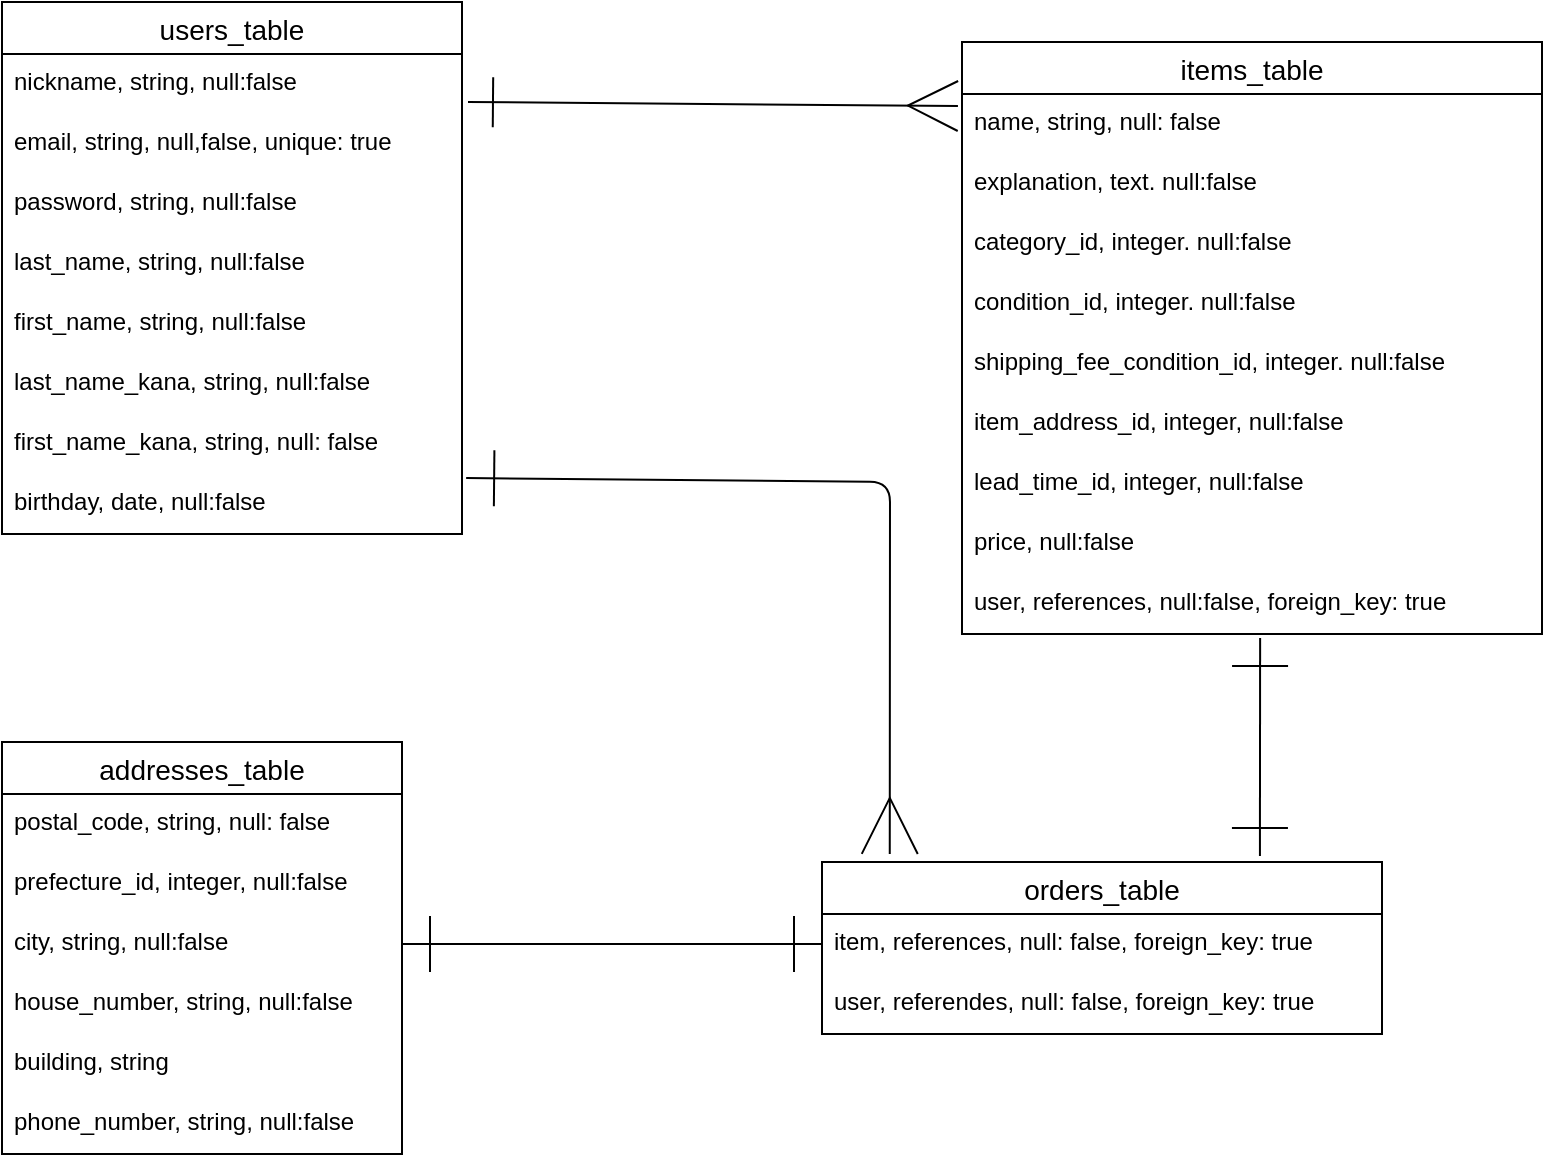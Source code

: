 <mxfile>
    <diagram id="eqPxfHjmdhKbgKj8DeQc" name="ページ1">
        <mxGraphModel dx="1066" dy="1916" grid="1" gridSize="10" guides="1" tooltips="1" connect="1" arrows="1" fold="1" page="1" pageScale="1" pageWidth="827" pageHeight="1169" math="0" shadow="0">
            <root>
                <mxCell id="0"/>
                <mxCell id="1" parent="0"/>
                <mxCell id="2" value="users_table" style="swimlane;fontStyle=0;childLayout=stackLayout;horizontal=1;startSize=26;horizontalStack=0;resizeParent=1;resizeParentMax=0;resizeLast=0;collapsible=1;marginBottom=0;align=center;fontSize=14;labelBackgroundColor=default;" parent="1" vertex="1">
                    <mxGeometry x="40" y="-200" width="230" height="266" as="geometry">
                        <mxRectangle x="10" y="240" width="50" height="26" as="alternateBounds"/>
                    </mxGeometry>
                </mxCell>
                <mxCell id="3" value="nickname, string, null:false" style="text;strokeColor=none;fillColor=none;spacingLeft=4;spacingRight=4;overflow=hidden;rotatable=0;points=[[0,0.5],[1,0.5]];portConstraint=eastwest;fontSize=12;" parent="2" vertex="1">
                    <mxGeometry y="26" width="230" height="30" as="geometry"/>
                </mxCell>
                <mxCell id="4" value="email, string, null,false, unique: true" style="text;strokeColor=none;fillColor=none;spacingLeft=4;spacingRight=4;overflow=hidden;rotatable=0;points=[[0,0.5],[1,0.5]];portConstraint=eastwest;fontSize=12;" parent="2" vertex="1">
                    <mxGeometry y="56" width="230" height="30" as="geometry"/>
                </mxCell>
                <mxCell id="5" value="password, string, null:false" style="text;strokeColor=none;fillColor=none;spacingLeft=4;spacingRight=4;overflow=hidden;rotatable=0;points=[[0,0.5],[1,0.5]];portConstraint=eastwest;fontSize=12;" parent="2" vertex="1">
                    <mxGeometry y="86" width="230" height="30" as="geometry"/>
                </mxCell>
                <mxCell id="40" value="last_name, string, null:false" style="text;strokeColor=none;fillColor=none;spacingLeft=4;spacingRight=4;overflow=hidden;rotatable=0;points=[[0,0.5],[1,0.5]];portConstraint=eastwest;fontSize=12;" vertex="1" parent="2">
                    <mxGeometry y="116" width="230" height="30" as="geometry"/>
                </mxCell>
                <mxCell id="41" value="first_name, string, null:false" style="text;strokeColor=none;fillColor=none;spacingLeft=4;spacingRight=4;overflow=hidden;rotatable=0;points=[[0,0.5],[1,0.5]];portConstraint=eastwest;fontSize=12;" vertex="1" parent="2">
                    <mxGeometry y="146" width="230" height="30" as="geometry"/>
                </mxCell>
                <mxCell id="42" value="last_name_kana, string, null:false" style="text;strokeColor=none;fillColor=none;spacingLeft=4;spacingRight=4;overflow=hidden;rotatable=0;points=[[0,0.5],[1,0.5]];portConstraint=eastwest;fontSize=12;" vertex="1" parent="2">
                    <mxGeometry y="176" width="230" height="30" as="geometry"/>
                </mxCell>
                <mxCell id="43" value="first_name_kana, string, null: false" style="text;strokeColor=none;fillColor=none;spacingLeft=4;spacingRight=4;overflow=hidden;rotatable=0;points=[[0,0.5],[1,0.5]];portConstraint=eastwest;fontSize=12;" vertex="1" parent="2">
                    <mxGeometry y="206" width="230" height="30" as="geometry"/>
                </mxCell>
                <mxCell id="44" value="birthday, date, null:false" style="text;strokeColor=none;fillColor=none;spacingLeft=4;spacingRight=4;overflow=hidden;rotatable=0;points=[[0,0.5],[1,0.5]];portConstraint=eastwest;fontSize=12;" vertex="1" parent="2">
                    <mxGeometry y="236" width="230" height="30" as="geometry"/>
                </mxCell>
                <mxCell id="6" value="items_table" style="swimlane;fontStyle=0;childLayout=stackLayout;horizontal=1;startSize=26;horizontalStack=0;resizeParent=1;resizeParentMax=0;resizeLast=0;collapsible=1;marginBottom=0;align=center;fontSize=14;labelBackgroundColor=default;" parent="1" vertex="1">
                    <mxGeometry x="520" y="-180" width="290" height="296" as="geometry"/>
                </mxCell>
                <mxCell id="7" value="name, string, null: false" style="text;strokeColor=none;fillColor=none;spacingLeft=4;spacingRight=4;overflow=hidden;rotatable=0;points=[[0,0.5],[1,0.5]];portConstraint=eastwest;fontSize=12;labelBackgroundColor=default;" parent="6" vertex="1">
                    <mxGeometry y="26" width="290" height="30" as="geometry"/>
                </mxCell>
                <mxCell id="8" value="explanation, text. null:false" style="text;strokeColor=none;fillColor=none;spacingLeft=4;spacingRight=4;overflow=hidden;rotatable=0;points=[[0,0.5],[1,0.5]];portConstraint=eastwest;fontSize=12;labelBackgroundColor=default;" parent="6" vertex="1">
                    <mxGeometry y="56" width="290" height="30" as="geometry"/>
                </mxCell>
                <mxCell id="50" value="category_id, integer. null:false" style="text;strokeColor=none;fillColor=none;spacingLeft=4;spacingRight=4;overflow=hidden;rotatable=0;points=[[0,0.5],[1,0.5]];portConstraint=eastwest;fontSize=12;labelBackgroundColor=default;" vertex="1" parent="6">
                    <mxGeometry y="86" width="290" height="30" as="geometry"/>
                </mxCell>
                <mxCell id="51" value="condition_id, integer. null:false" style="text;strokeColor=none;fillColor=none;spacingLeft=4;spacingRight=4;overflow=hidden;rotatable=0;points=[[0,0.5],[1,0.5]];portConstraint=eastwest;fontSize=12;labelBackgroundColor=default;" vertex="1" parent="6">
                    <mxGeometry y="116" width="290" height="30" as="geometry"/>
                </mxCell>
                <mxCell id="52" value="shipping_fee_condition_id, integer. null:false" style="text;strokeColor=none;fillColor=none;spacingLeft=4;spacingRight=4;overflow=hidden;rotatable=0;points=[[0,0.5],[1,0.5]];portConstraint=eastwest;fontSize=12;labelBackgroundColor=default;" vertex="1" parent="6">
                    <mxGeometry y="146" width="290" height="30" as="geometry"/>
                </mxCell>
                <mxCell id="10" value="item_address_id, integer, null:false" style="text;strokeColor=none;fillColor=none;spacingLeft=4;spacingRight=4;overflow=hidden;rotatable=0;points=[[0,0.5],[1,0.5]];portConstraint=eastwest;fontSize=12;labelBackgroundColor=default;" parent="6" vertex="1">
                    <mxGeometry y="176" width="290" height="30" as="geometry"/>
                </mxCell>
                <mxCell id="61" value="lead_time_id, integer, null:false" style="text;strokeColor=none;fillColor=none;spacingLeft=4;spacingRight=4;overflow=hidden;rotatable=0;points=[[0,0.5],[1,0.5]];portConstraint=eastwest;fontSize=12;labelBackgroundColor=default;" vertex="1" parent="6">
                    <mxGeometry y="206" width="290" height="30" as="geometry"/>
                </mxCell>
                <mxCell id="11" value="price, null:false" style="text;strokeColor=none;fillColor=none;spacingLeft=4;spacingRight=4;overflow=hidden;rotatable=0;points=[[0,0.5],[1,0.5]];portConstraint=eastwest;fontSize=12;labelBackgroundColor=default;" parent="6" vertex="1">
                    <mxGeometry y="236" width="290" height="30" as="geometry"/>
                </mxCell>
                <mxCell id="27" value="user, references, null:false, foreign_key: true" style="text;strokeColor=none;fillColor=none;spacingLeft=4;spacingRight=4;overflow=hidden;rotatable=0;points=[[0,0.5],[1,0.5]];portConstraint=eastwest;fontSize=12;labelBackgroundColor=default;" parent="6" vertex="1">
                    <mxGeometry y="266" width="290" height="30" as="geometry"/>
                </mxCell>
                <mxCell id="14" value="addresses_table" style="swimlane;fontStyle=0;childLayout=stackLayout;horizontal=1;startSize=26;horizontalStack=0;resizeParent=1;resizeParentMax=0;resizeLast=0;collapsible=1;marginBottom=0;align=center;fontSize=14;" parent="1" vertex="1">
                    <mxGeometry x="40" y="170" width="200" height="206" as="geometry"/>
                </mxCell>
                <mxCell id="16" value="postal_code, string, null: false" style="text;strokeColor=none;fillColor=none;spacingLeft=4;spacingRight=4;overflow=hidden;rotatable=0;points=[[0,0.5],[1,0.5]];portConstraint=eastwest;fontSize=12;" parent="14" vertex="1">
                    <mxGeometry y="26" width="200" height="30" as="geometry"/>
                </mxCell>
                <mxCell id="17" value="prefecture_id, integer, null:false" style="text;strokeColor=none;fillColor=none;spacingLeft=4;spacingRight=4;overflow=hidden;rotatable=0;points=[[0,0.5],[1,0.5]];portConstraint=eastwest;fontSize=12;" parent="14" vertex="1">
                    <mxGeometry y="56" width="200" height="30" as="geometry"/>
                </mxCell>
                <mxCell id="18" value="city, string, null:false" style="text;strokeColor=none;fillColor=none;spacingLeft=4;spacingRight=4;overflow=hidden;rotatable=0;points=[[0,0.5],[1,0.5]];portConstraint=eastwest;fontSize=12;" parent="14" vertex="1">
                    <mxGeometry y="86" width="200" height="30" as="geometry"/>
                </mxCell>
                <mxCell id="19" value="house_number, string, null:false" style="text;strokeColor=none;fillColor=none;spacingLeft=4;spacingRight=4;overflow=hidden;rotatable=0;points=[[0,0.5],[1,0.5]];portConstraint=eastwest;fontSize=12;" parent="14" vertex="1">
                    <mxGeometry y="116" width="200" height="30" as="geometry"/>
                </mxCell>
                <mxCell id="20" value="building, string" style="text;strokeColor=none;fillColor=none;spacingLeft=4;spacingRight=4;overflow=hidden;rotatable=0;points=[[0,0.5],[1,0.5]];portConstraint=eastwest;fontSize=12;" parent="14" vertex="1">
                    <mxGeometry y="146" width="200" height="30" as="geometry"/>
                </mxCell>
                <mxCell id="21" value="phone_number, string, null:false" style="text;strokeColor=none;fillColor=none;spacingLeft=4;spacingRight=4;overflow=hidden;rotatable=0;points=[[0,0.5],[1,0.5]];portConstraint=eastwest;fontSize=12;" parent="14" vertex="1">
                    <mxGeometry y="176" width="200" height="30" as="geometry"/>
                </mxCell>
                <mxCell id="35" style="edgeStyle=none;html=1;fontSize=20;endSize=23;rounded=0;endArrow=ERmany;endFill=0;startArrow=ERone;startFill=0;strokeWidth=1;startSize=23;exitX=1.013;exitY=0.733;exitDx=0;exitDy=0;exitPerimeter=0;entryX=-0.007;entryY=0.2;entryDx=0;entryDy=0;entryPerimeter=0;" parent="1" edge="1">
                    <mxGeometry relative="1" as="geometry">
                        <mxPoint x="272.99" y="-150.01" as="sourcePoint"/>
                        <mxPoint x="517.97" y="-148" as="targetPoint"/>
                    </mxGeometry>
                </mxCell>
                <mxCell id="53" value="orders_table" style="swimlane;fontStyle=0;childLayout=stackLayout;horizontal=1;startSize=26;horizontalStack=0;resizeParent=1;resizeParentMax=0;resizeLast=0;collapsible=1;marginBottom=0;align=center;fontSize=14;" vertex="1" parent="1">
                    <mxGeometry x="450" y="230" width="280" height="86" as="geometry"/>
                </mxCell>
                <mxCell id="54" value="item, references, null: false, foreign_key: true&#10;" style="text;strokeColor=none;fillColor=none;spacingLeft=4;spacingRight=4;overflow=hidden;rotatable=0;points=[[0,0.5],[1,0.5]];portConstraint=eastwest;fontSize=12;" vertex="1" parent="53">
                    <mxGeometry y="26" width="280" height="30" as="geometry"/>
                </mxCell>
                <mxCell id="55" value="user, referendes, null: false, foreign_key: true" style="text;strokeColor=none;fillColor=none;spacingLeft=4;spacingRight=4;overflow=hidden;rotatable=0;points=[[0,0.5],[1,0.5]];portConstraint=eastwest;fontSize=12;" vertex="1" parent="53">
                    <mxGeometry y="56" width="280" height="30" as="geometry"/>
                </mxCell>
                <mxCell id="57" style="edgeStyle=none;html=1;exitX=1.009;exitY=0.067;exitDx=0;exitDy=0;endArrow=ERmany;endFill=0;endSize=26;startArrow=ERone;startFill=0;startSize=26;exitPerimeter=0;entryX=0.121;entryY=-0.047;entryDx=0;entryDy=0;entryPerimeter=0;" edge="1" parent="1" source="44" target="53">
                    <mxGeometry relative="1" as="geometry">
                        <mxPoint x="270" y="51" as="sourcePoint"/>
                        <mxPoint x="460" y="300" as="targetPoint"/>
                        <Array as="points">
                            <mxPoint x="484" y="40"/>
                        </Array>
                    </mxGeometry>
                </mxCell>
                <mxCell id="59" style="edgeStyle=none;html=1;startArrow=ERone;startFill=0;endArrow=ERone;endFill=0;endSize=26;strokeWidth=1;entryX=0.782;entryY=-0.035;entryDx=0;entryDy=0;entryPerimeter=0;startSize=26;exitX=0.514;exitY=1.067;exitDx=0;exitDy=0;exitPerimeter=0;" edge="1" parent="1" source="27" target="53">
                    <mxGeometry relative="1" as="geometry">
                        <mxPoint x="650" y="300" as="targetPoint"/>
                        <mxPoint x="670" y="120" as="sourcePoint"/>
                    </mxGeometry>
                </mxCell>
                <mxCell id="60" style="edgeStyle=none;html=1;exitX=1;exitY=0.5;exitDx=0;exitDy=0;entryX=0;entryY=0.5;entryDx=0;entryDy=0;startArrow=ERone;startFill=0;endArrow=ERone;endFill=0;startSize=26;endSize=26;strokeWidth=1;" edge="1" parent="1" source="18" target="54">
                    <mxGeometry relative="1" as="geometry"/>
                </mxCell>
            </root>
        </mxGraphModel>
    </diagram>
</mxfile>